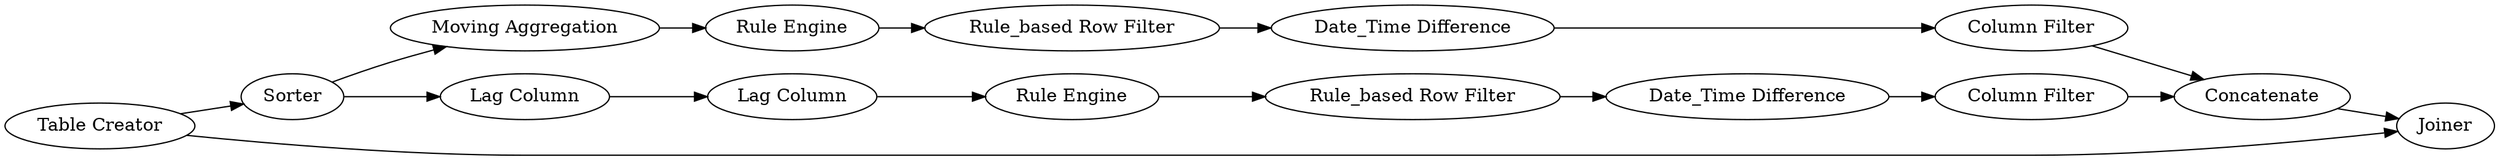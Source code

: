 digraph {
	6 -> 5
	7 -> 8
	16 -> 17
	8 -> 9
	1 -> 7
	1 -> 12
	3 -> 4
	11 -> 16
	15 -> 17
	5 -> 15
	9 -> 10
	2 -> 3
	10 -> 11
	17 -> 12
	4 -> 6
	7 -> 2
	5 [label="Date_Time Difference"]
	16 [label="Column Filter"]
	1 [label="Table Creator"]
	7 [label=Sorter]
	9 [label="Rule Engine"]
	11 [label="Date_Time Difference"]
	4 [label="Rule Engine"]
	10 [label="Rule_based Row Filter"]
	6 [label="Rule_based Row Filter"]
	15 [label="Column Filter"]
	8 [label="Moving Aggregation"]
	17 [label=Concatenate]
	3 [label="Lag Column"]
	2 [label="Lag Column"]
	12 [label=Joiner]
	rankdir=LR
}
